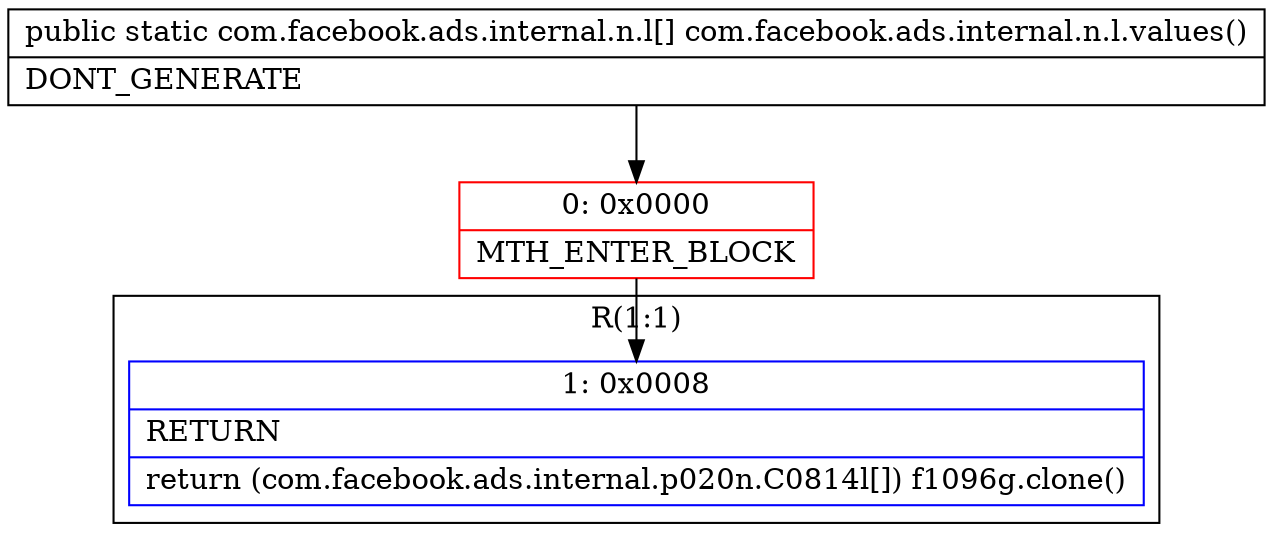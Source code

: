 digraph "CFG forcom.facebook.ads.internal.n.l.values()[Lcom\/facebook\/ads\/internal\/n\/l;" {
subgraph cluster_Region_1674053121 {
label = "R(1:1)";
node [shape=record,color=blue];
Node_1 [shape=record,label="{1\:\ 0x0008|RETURN\l|return (com.facebook.ads.internal.p020n.C0814l[]) f1096g.clone()\l}"];
}
Node_0 [shape=record,color=red,label="{0\:\ 0x0000|MTH_ENTER_BLOCK\l}"];
MethodNode[shape=record,label="{public static com.facebook.ads.internal.n.l[] com.facebook.ads.internal.n.l.values()  | DONT_GENERATE\l}"];
MethodNode -> Node_0;
Node_0 -> Node_1;
}

